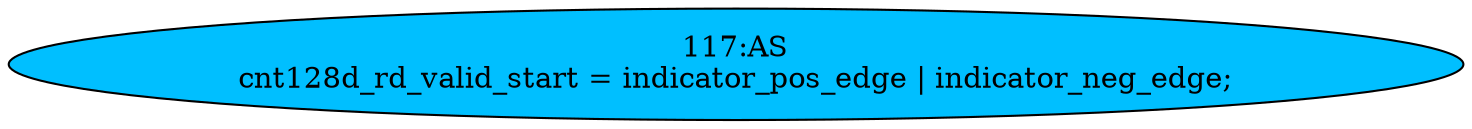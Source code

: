 strict digraph "" {
	node [label="\N"];
	"117:AS"	 [ast="<pyverilog.vparser.ast.Assign object at 0x7f052ae97f10>",
		def_var="['cnt128d_rd_valid_start']",
		fillcolor=deepskyblue,
		label="117:AS
cnt128d_rd_valid_start = indicator_pos_edge | indicator_neg_edge;",
		statements="[]",
		style=filled,
		typ=Assign,
		use_var="['indicator_pos_edge', 'indicator_neg_edge']"];
}
